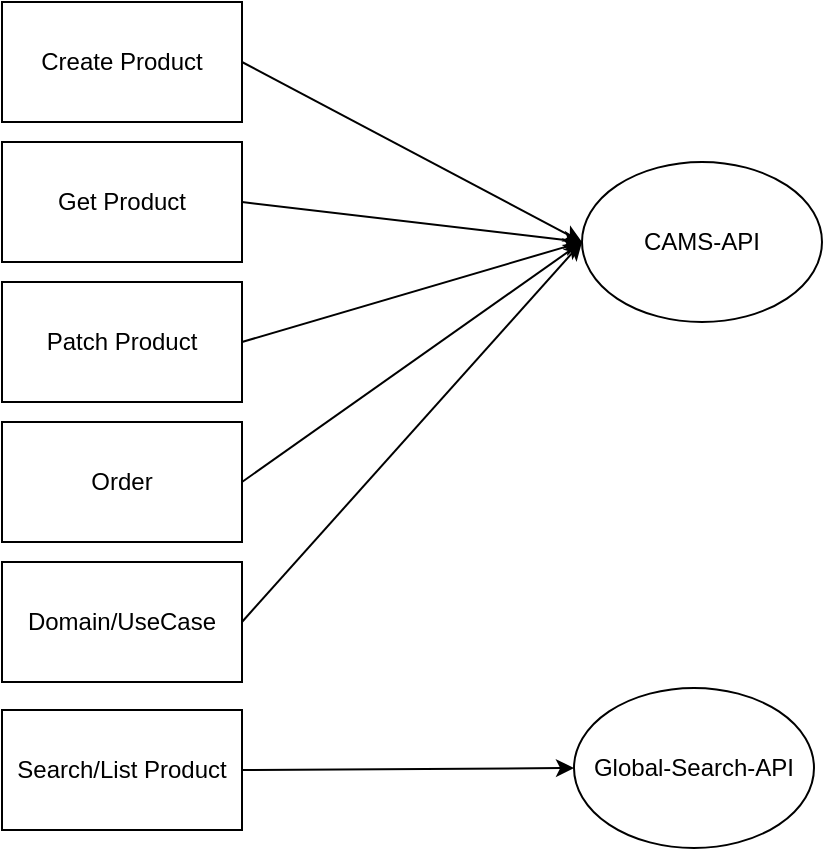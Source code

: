 <mxfile version="21.5.2" type="github">
  <diagram name="Page-1" id="2DNhUu-XuCvEe5Ix3_4q">
    <mxGraphModel dx="711" dy="437" grid="1" gridSize="10" guides="1" tooltips="1" connect="1" arrows="1" fold="1" page="1" pageScale="1" pageWidth="850" pageHeight="1100" math="0" shadow="0">
      <root>
        <mxCell id="0" />
        <mxCell id="1" parent="0" />
        <mxCell id="YBCA_vAx0Z9qKjM0bSg0-2" value="Create Product" style="rounded=0;whiteSpace=wrap;html=1;" vertex="1" parent="1">
          <mxGeometry x="90" y="90" width="120" height="60" as="geometry" />
        </mxCell>
        <mxCell id="YBCA_vAx0Z9qKjM0bSg0-3" value="Get Product" style="rounded=0;whiteSpace=wrap;html=1;" vertex="1" parent="1">
          <mxGeometry x="90" y="160" width="120" height="60" as="geometry" />
        </mxCell>
        <mxCell id="YBCA_vAx0Z9qKjM0bSg0-4" value="Patch Product" style="rounded=0;whiteSpace=wrap;html=1;" vertex="1" parent="1">
          <mxGeometry x="90" y="230" width="120" height="60" as="geometry" />
        </mxCell>
        <mxCell id="YBCA_vAx0Z9qKjM0bSg0-5" value="Order" style="rounded=0;whiteSpace=wrap;html=1;" vertex="1" parent="1">
          <mxGeometry x="90" y="300" width="120" height="60" as="geometry" />
        </mxCell>
        <mxCell id="YBCA_vAx0Z9qKjM0bSg0-8" value="CAMS-API" style="ellipse;whiteSpace=wrap;html=1;" vertex="1" parent="1">
          <mxGeometry x="380" y="170" width="120" height="80" as="geometry" />
        </mxCell>
        <mxCell id="YBCA_vAx0Z9qKjM0bSg0-10" value="" style="endArrow=classic;html=1;rounded=0;exitX=1;exitY=0.5;exitDx=0;exitDy=0;entryX=0;entryY=0.5;entryDx=0;entryDy=0;" edge="1" parent="1" source="YBCA_vAx0Z9qKjM0bSg0-2" target="YBCA_vAx0Z9qKjM0bSg0-8">
          <mxGeometry width="50" height="50" relative="1" as="geometry">
            <mxPoint x="340" y="260" as="sourcePoint" />
            <mxPoint x="390" y="210" as="targetPoint" />
          </mxGeometry>
        </mxCell>
        <mxCell id="YBCA_vAx0Z9qKjM0bSg0-11" value="" style="endArrow=classic;html=1;rounded=0;exitX=1;exitY=0.5;exitDx=0;exitDy=0;" edge="1" parent="1" source="YBCA_vAx0Z9qKjM0bSg0-3">
          <mxGeometry width="50" height="50" relative="1" as="geometry">
            <mxPoint x="340" y="260" as="sourcePoint" />
            <mxPoint x="380" y="210" as="targetPoint" />
          </mxGeometry>
        </mxCell>
        <mxCell id="YBCA_vAx0Z9qKjM0bSg0-12" value="" style="endArrow=classic;html=1;rounded=0;exitX=1;exitY=0.5;exitDx=0;exitDy=0;" edge="1" parent="1" source="YBCA_vAx0Z9qKjM0bSg0-4">
          <mxGeometry width="50" height="50" relative="1" as="geometry">
            <mxPoint x="340" y="260" as="sourcePoint" />
            <mxPoint x="380" y="210" as="targetPoint" />
          </mxGeometry>
        </mxCell>
        <mxCell id="YBCA_vAx0Z9qKjM0bSg0-13" value="" style="endArrow=classic;html=1;rounded=0;exitX=1;exitY=0.5;exitDx=0;exitDy=0;" edge="1" parent="1" source="YBCA_vAx0Z9qKjM0bSg0-5">
          <mxGeometry width="50" height="50" relative="1" as="geometry">
            <mxPoint x="340" y="260" as="sourcePoint" />
            <mxPoint x="380" y="210" as="targetPoint" />
          </mxGeometry>
        </mxCell>
        <mxCell id="YBCA_vAx0Z9qKjM0bSg0-14" value="Search/List Product" style="rounded=0;whiteSpace=wrap;html=1;" vertex="1" parent="1">
          <mxGeometry x="90" y="444" width="120" height="60" as="geometry" />
        </mxCell>
        <mxCell id="YBCA_vAx0Z9qKjM0bSg0-15" value="Global-Search-API" style="ellipse;whiteSpace=wrap;html=1;" vertex="1" parent="1">
          <mxGeometry x="376" y="433" width="120" height="80" as="geometry" />
        </mxCell>
        <mxCell id="YBCA_vAx0Z9qKjM0bSg0-16" value="" style="endArrow=classic;html=1;rounded=0;exitX=1;exitY=0.5;exitDx=0;exitDy=0;entryX=0;entryY=0.5;entryDx=0;entryDy=0;" edge="1" parent="1" source="YBCA_vAx0Z9qKjM0bSg0-14" target="YBCA_vAx0Z9qKjM0bSg0-15">
          <mxGeometry width="50" height="50" relative="1" as="geometry">
            <mxPoint x="340" y="404" as="sourcePoint" />
            <mxPoint x="370" y="484" as="targetPoint" />
          </mxGeometry>
        </mxCell>
        <mxCell id="YBCA_vAx0Z9qKjM0bSg0-17" value="Domain/UseCase" style="rounded=0;whiteSpace=wrap;html=1;" vertex="1" parent="1">
          <mxGeometry x="90" y="370" width="120" height="60" as="geometry" />
        </mxCell>
        <mxCell id="YBCA_vAx0Z9qKjM0bSg0-18" value="" style="endArrow=classic;html=1;rounded=0;exitX=1;exitY=0.5;exitDx=0;exitDy=0;entryX=0;entryY=0.5;entryDx=0;entryDy=0;" edge="1" parent="1" source="YBCA_vAx0Z9qKjM0bSg0-17" target="YBCA_vAx0Z9qKjM0bSg0-8">
          <mxGeometry width="50" height="50" relative="1" as="geometry">
            <mxPoint x="340" y="400" as="sourcePoint" />
            <mxPoint x="390" y="350" as="targetPoint" />
          </mxGeometry>
        </mxCell>
      </root>
    </mxGraphModel>
  </diagram>
</mxfile>
